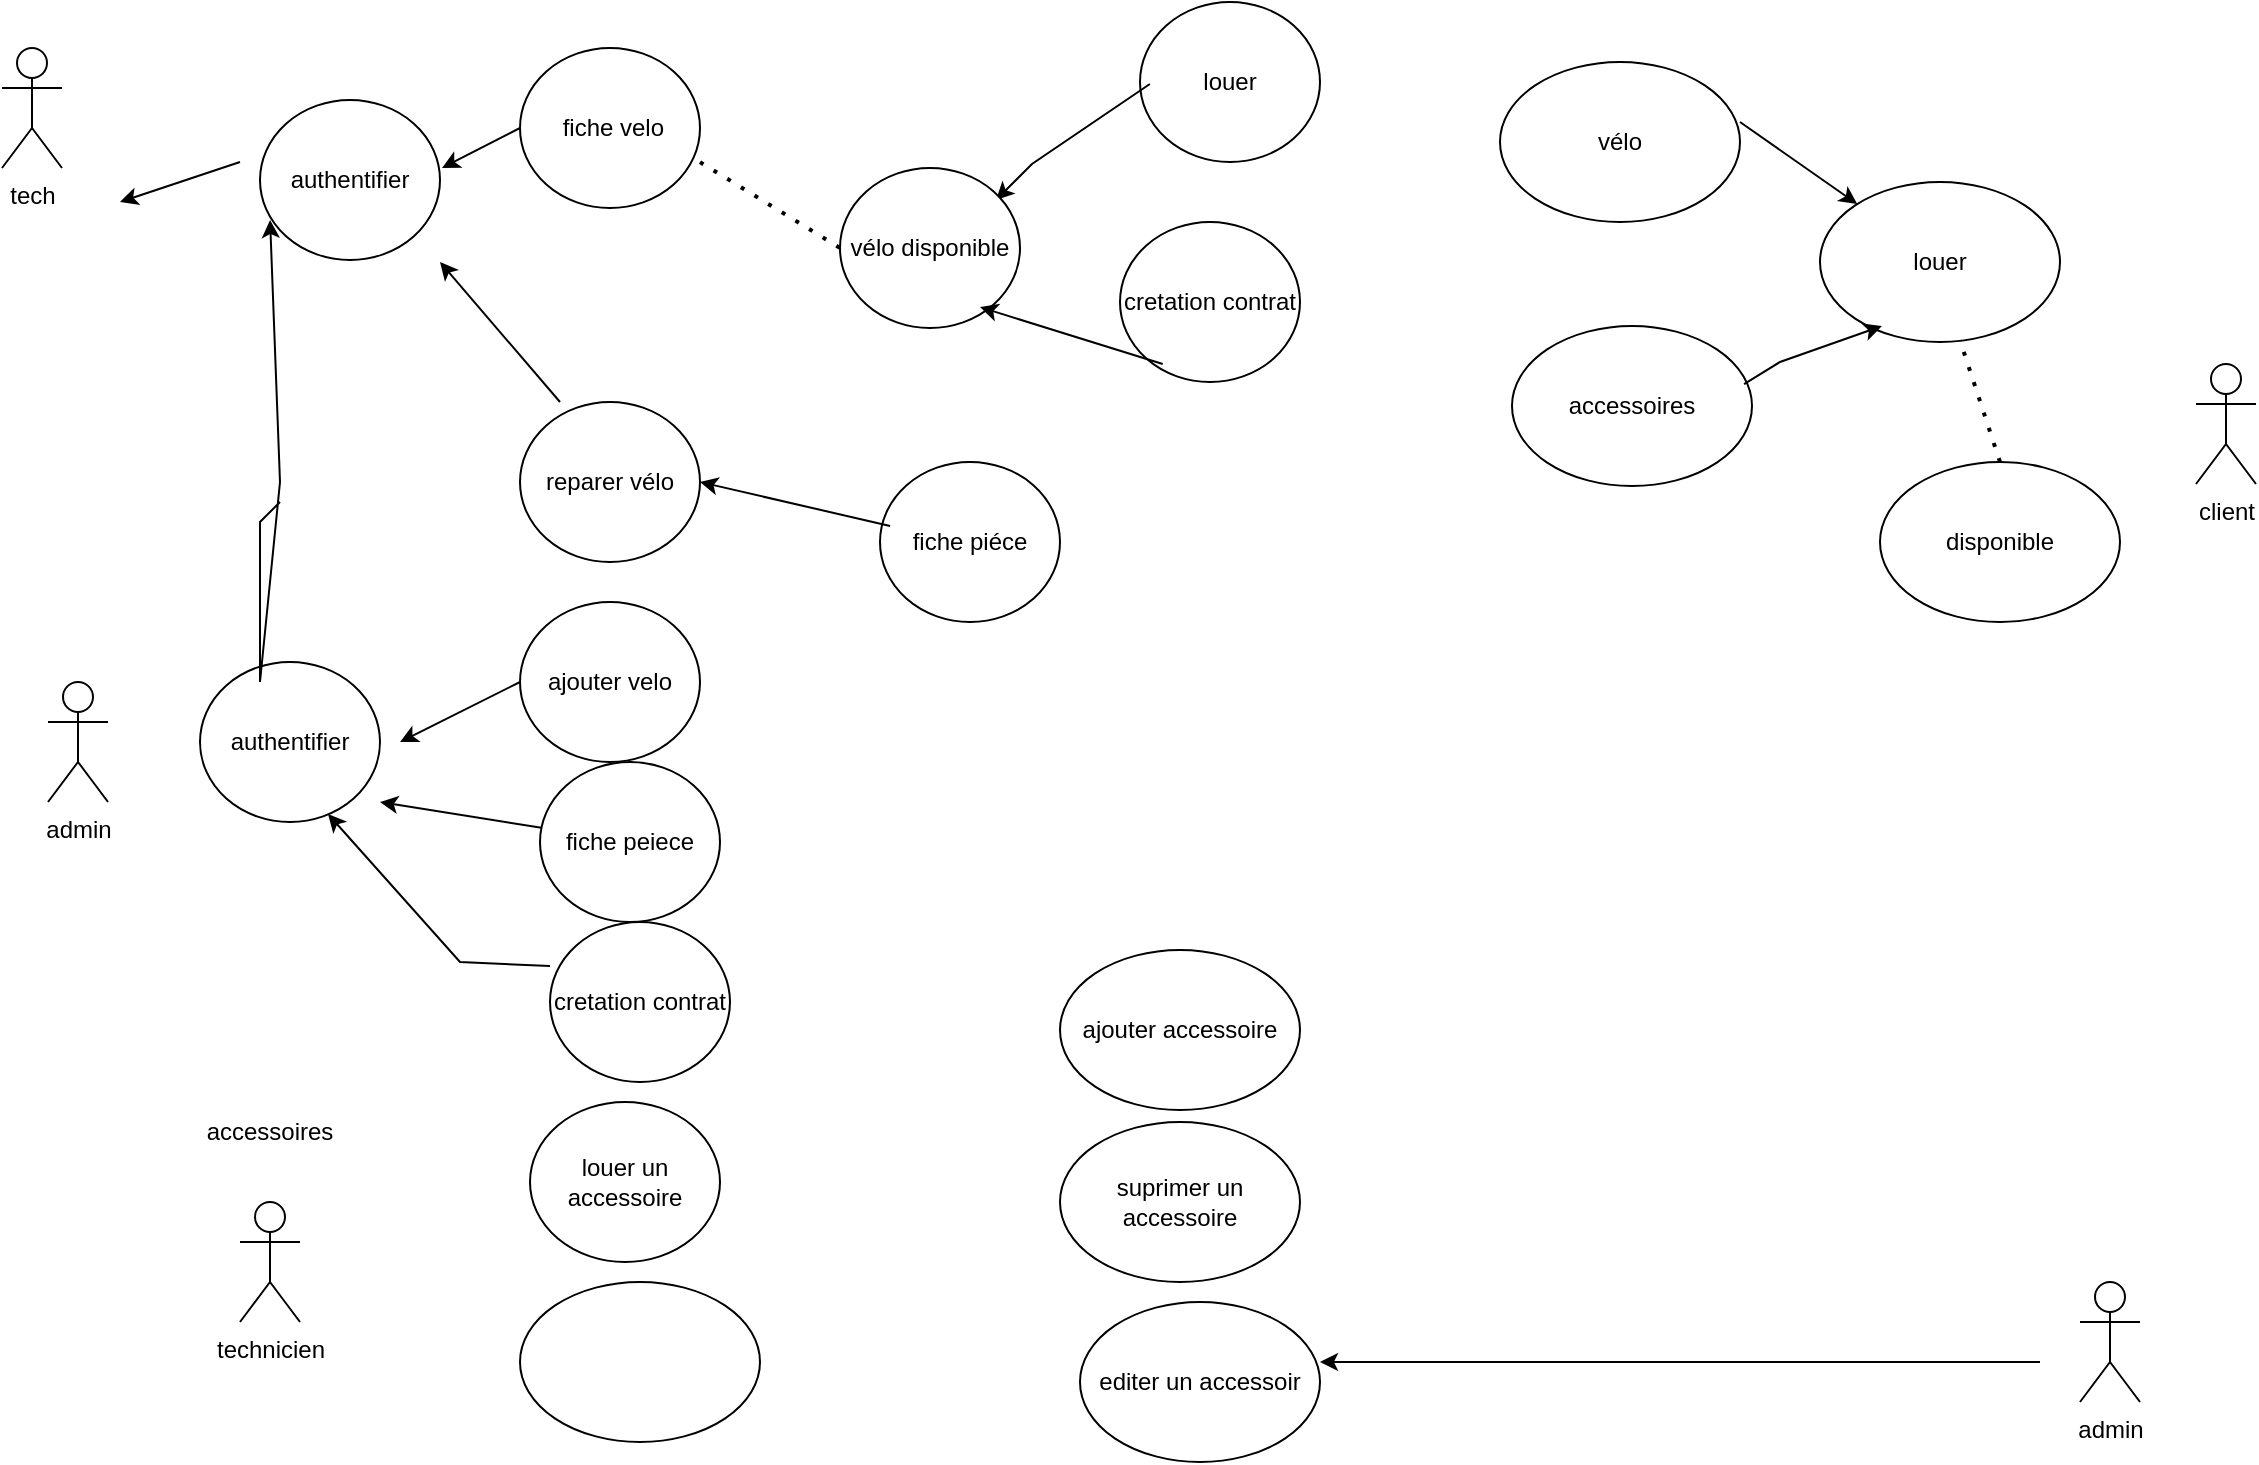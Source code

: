 <mxfile version="24.7.7">
  <diagram name="Page-1" id="iJNGNrnYYWaQe8tbxear">
    <mxGraphModel dx="1434" dy="774" grid="1" gridSize="10" guides="1" tooltips="1" connect="1" arrows="1" fold="1" page="1" pageScale="1" pageWidth="1169" pageHeight="827" math="0" shadow="0">
      <root>
        <mxCell id="0" />
        <mxCell id="1" parent="0" />
        <mxCell id="FwftkRezdxBFgDAwBEby-1" value="tech" style="shape=umlActor;verticalLabelPosition=bottom;verticalAlign=top;html=1;outlineConnect=0;" vertex="1" parent="1">
          <mxGeometry x="11" y="43" width="30" height="60" as="geometry" />
        </mxCell>
        <mxCell id="FwftkRezdxBFgDAwBEby-2" value="admin" style="shape=umlActor;verticalLabelPosition=bottom;verticalAlign=top;html=1;outlineConnect=0;" vertex="1" parent="1">
          <mxGeometry x="34" y="360" width="30" height="60" as="geometry" />
        </mxCell>
        <mxCell id="FwftkRezdxBFgDAwBEby-3" value="&lt;div&gt;client&lt;/div&gt;&lt;div&gt;&lt;br&gt;&lt;/div&gt;" style="shape=umlActor;verticalLabelPosition=bottom;verticalAlign=top;html=1;outlineConnect=0;" vertex="1" parent="1">
          <mxGeometry x="1108" y="201" width="30" height="60" as="geometry" />
        </mxCell>
        <mxCell id="FwftkRezdxBFgDAwBEby-4" value="louer " style="ellipse;whiteSpace=wrap;html=1;" vertex="1" parent="1">
          <mxGeometry x="920" y="110" width="120" height="80" as="geometry" />
        </mxCell>
        <mxCell id="FwftkRezdxBFgDAwBEby-5" value="accessoires" style="ellipse;whiteSpace=wrap;html=1;" vertex="1" parent="1">
          <mxGeometry x="766" y="182" width="120" height="80" as="geometry" />
        </mxCell>
        <mxCell id="FwftkRezdxBFgDAwBEby-6" value="vélo " style="ellipse;whiteSpace=wrap;html=1;" vertex="1" parent="1">
          <mxGeometry x="760" y="50" width="120" height="80" as="geometry" />
        </mxCell>
        <mxCell id="FwftkRezdxBFgDAwBEby-7" value="disponible " style="ellipse;whiteSpace=wrap;html=1;" vertex="1" parent="1">
          <mxGeometry x="950" y="250" width="120" height="80" as="geometry" />
        </mxCell>
        <mxCell id="FwftkRezdxBFgDAwBEby-8" value="" style="endArrow=none;dashed=1;html=1;dashPattern=1 3;strokeWidth=2;rounded=0;exitX=0.5;exitY=0;exitDx=0;exitDy=0;entryX=0.583;entryY=0.988;entryDx=0;entryDy=0;entryPerimeter=0;" edge="1" parent="1" source="FwftkRezdxBFgDAwBEby-7" target="FwftkRezdxBFgDAwBEby-4">
          <mxGeometry width="50" height="50" relative="1" as="geometry">
            <mxPoint x="940" y="240" as="sourcePoint" />
            <mxPoint x="960" y="200" as="targetPoint" />
          </mxGeometry>
        </mxCell>
        <mxCell id="FwftkRezdxBFgDAwBEby-9" value="" style="endArrow=classic;html=1;rounded=0;entryX=0.258;entryY=0.9;entryDx=0;entryDy=0;entryPerimeter=0;exitX=0.967;exitY=0.363;exitDx=0;exitDy=0;exitPerimeter=0;" edge="1" parent="1" source="FwftkRezdxBFgDAwBEby-5" target="FwftkRezdxBFgDAwBEby-4">
          <mxGeometry width="50" height="50" relative="1" as="geometry">
            <mxPoint x="900" y="210" as="sourcePoint" />
            <mxPoint x="930" y="180" as="targetPoint" />
            <Array as="points">
              <mxPoint x="900" y="200" />
            </Array>
          </mxGeometry>
        </mxCell>
        <mxCell id="FwftkRezdxBFgDAwBEby-10" value="" style="endArrow=classic;html=1;rounded=0;" edge="1" parent="1" target="FwftkRezdxBFgDAwBEby-4">
          <mxGeometry width="50" height="50" relative="1" as="geometry">
            <mxPoint x="880" y="80" as="sourcePoint" />
            <mxPoint x="930" y="30" as="targetPoint" />
          </mxGeometry>
        </mxCell>
        <mxCell id="FwftkRezdxBFgDAwBEby-13" value="&amp;nbsp;fiche velo" style="ellipse;whiteSpace=wrap;html=1;" vertex="1" parent="1">
          <mxGeometry x="270" y="43" width="90" height="80" as="geometry" />
        </mxCell>
        <mxCell id="FwftkRezdxBFgDAwBEby-14" value="louer un accessoire" style="ellipse;whiteSpace=wrap;html=1;" vertex="1" parent="1">
          <mxGeometry x="275" y="570" width="95" height="80" as="geometry" />
        </mxCell>
        <mxCell id="FwftkRezdxBFgDAwBEby-15" value="technicien" style="shape=umlActor;verticalLabelPosition=bottom;verticalAlign=top;html=1;outlineConnect=0;" vertex="1" parent="1">
          <mxGeometry x="130" y="620" width="30" height="60" as="geometry" />
        </mxCell>
        <mxCell id="FwftkRezdxBFgDAwBEby-16" value="accessoires" style="text;html=1;align=center;verticalAlign=middle;whiteSpace=wrap;rounded=0;" vertex="1" parent="1">
          <mxGeometry x="115" y="570" width="60" height="30" as="geometry" />
        </mxCell>
        <mxCell id="FwftkRezdxBFgDAwBEby-17" value="editer un accessoir" style="ellipse;whiteSpace=wrap;html=1;" vertex="1" parent="1">
          <mxGeometry x="550" y="670" width="120" height="80" as="geometry" />
        </mxCell>
        <mxCell id="FwftkRezdxBFgDAwBEby-18" value="" style="ellipse;whiteSpace=wrap;html=1;" vertex="1" parent="1">
          <mxGeometry x="270" y="660" width="120" height="80" as="geometry" />
        </mxCell>
        <mxCell id="FwftkRezdxBFgDAwBEby-20" value="admin" style="shape=umlActor;verticalLabelPosition=bottom;verticalAlign=top;html=1;outlineConnect=0;" vertex="1" parent="1">
          <mxGeometry x="1050" y="660" width="30" height="60" as="geometry" />
        </mxCell>
        <mxCell id="FwftkRezdxBFgDAwBEby-22" value="" style="endArrow=classic;html=1;rounded=0;" edge="1" parent="1">
          <mxGeometry width="50" height="50" relative="1" as="geometry">
            <mxPoint x="1030" y="700" as="sourcePoint" />
            <mxPoint x="670" y="700" as="targetPoint" />
          </mxGeometry>
        </mxCell>
        <mxCell id="FwftkRezdxBFgDAwBEby-24" value="reparer vélo " style="ellipse;whiteSpace=wrap;html=1;" vertex="1" parent="1">
          <mxGeometry x="270" y="220" width="90" height="80" as="geometry" />
        </mxCell>
        <mxCell id="FwftkRezdxBFgDAwBEby-25" value="louer" style="ellipse;whiteSpace=wrap;html=1;" vertex="1" parent="1">
          <mxGeometry x="580" y="20" width="90" height="80" as="geometry" />
        </mxCell>
        <mxCell id="FwftkRezdxBFgDAwBEby-26" value="ajouter velo" style="ellipse;whiteSpace=wrap;html=1;" vertex="1" parent="1">
          <mxGeometry x="270" y="320" width="90" height="80" as="geometry" />
        </mxCell>
        <mxCell id="FwftkRezdxBFgDAwBEby-28" value="authentifier" style="ellipse;whiteSpace=wrap;html=1;" vertex="1" parent="1">
          <mxGeometry x="140" y="69" width="90" height="80" as="geometry" />
        </mxCell>
        <mxCell id="FwftkRezdxBFgDAwBEby-31" value="" style="endArrow=classic;html=1;rounded=0;entryX=0.689;entryY=0.013;entryDx=0;entryDy=0;entryPerimeter=0;exitX=0.044;exitY=0.75;exitDx=0;exitDy=0;exitPerimeter=0;" edge="1" parent="1">
          <mxGeometry width="50" height="50" relative="1" as="geometry">
            <mxPoint x="584.95" y="60.98" as="sourcePoint" />
            <mxPoint x="508" y="119.02" as="targetPoint" />
            <Array as="points">
              <mxPoint x="525.99" y="100.98" />
            </Array>
          </mxGeometry>
        </mxCell>
        <mxCell id="FwftkRezdxBFgDAwBEby-32" value="" style="endArrow=classic;html=1;rounded=0;" edge="1" parent="1" source="FwftkRezdxBFgDAwBEby-37">
          <mxGeometry width="50" height="50" relative="1" as="geometry">
            <mxPoint x="321.162" y="444.967" as="sourcePoint" />
            <mxPoint x="200" y="420" as="targetPoint" />
          </mxGeometry>
        </mxCell>
        <mxCell id="FwftkRezdxBFgDAwBEby-33" value="" style="endArrow=classic;html=1;rounded=0;" edge="1" parent="1">
          <mxGeometry width="50" height="50" relative="1" as="geometry">
            <mxPoint x="130" y="100" as="sourcePoint" />
            <mxPoint x="70" y="120" as="targetPoint" />
            <Array as="points" />
          </mxGeometry>
        </mxCell>
        <mxCell id="FwftkRezdxBFgDAwBEby-35" value="" style="endArrow=classic;html=1;rounded=0;exitX=0;exitY=0.5;exitDx=0;exitDy=0;" edge="1" parent="1" source="FwftkRezdxBFgDAwBEby-26">
          <mxGeometry width="50" height="50" relative="1" as="geometry">
            <mxPoint x="280" y="400" as="sourcePoint" />
            <mxPoint x="210" y="390" as="targetPoint" />
            <Array as="points" />
          </mxGeometry>
        </mxCell>
        <mxCell id="FwftkRezdxBFgDAwBEby-36" value="" style="endArrow=classic;html=1;rounded=0;entryX=1.011;entryY=0.425;entryDx=0;entryDy=0;entryPerimeter=0;exitX=0;exitY=0.5;exitDx=0;exitDy=0;" edge="1" parent="1" source="FwftkRezdxBFgDAwBEby-13" target="FwftkRezdxBFgDAwBEby-28">
          <mxGeometry width="50" height="50" relative="1" as="geometry">
            <mxPoint x="270" y="175" as="sourcePoint" />
            <mxPoint x="230" y="165" as="targetPoint" />
            <Array as="points" />
          </mxGeometry>
        </mxCell>
        <mxCell id="FwftkRezdxBFgDAwBEby-38" value="cretation contrat" style="ellipse;whiteSpace=wrap;html=1;" vertex="1" parent="1">
          <mxGeometry x="285" y="480" width="90" height="80" as="geometry" />
        </mxCell>
        <mxCell id="FwftkRezdxBFgDAwBEby-39" value="ajouter accessoire " style="ellipse;whiteSpace=wrap;html=1;" vertex="1" parent="1">
          <mxGeometry x="540" y="494" width="120" height="80" as="geometry" />
        </mxCell>
        <mxCell id="FwftkRezdxBFgDAwBEby-40" value="suprimer un accessoire " style="ellipse;whiteSpace=wrap;html=1;" vertex="1" parent="1">
          <mxGeometry x="540" y="580" width="120" height="80" as="geometry" />
        </mxCell>
        <mxCell id="FwftkRezdxBFgDAwBEby-41" value="authentifier" style="ellipse;whiteSpace=wrap;html=1;" vertex="1" parent="1">
          <mxGeometry x="110" y="350" width="90" height="80" as="geometry" />
        </mxCell>
        <mxCell id="FwftkRezdxBFgDAwBEby-42" value="" style="endArrow=classic;html=1;rounded=0;exitX=0;exitY=0.5;exitDx=0;exitDy=0;entryX=0.056;entryY=0.75;entryDx=0;entryDy=0;entryPerimeter=0;" edge="1" parent="1" target="FwftkRezdxBFgDAwBEby-28">
          <mxGeometry width="50" height="50" relative="1" as="geometry">
            <mxPoint x="150" y="270" as="sourcePoint" />
            <mxPoint x="60" y="290" as="targetPoint" />
            <Array as="points">
              <mxPoint x="140" y="280" />
              <mxPoint x="140" y="360" />
              <mxPoint x="150" y="260" />
            </Array>
          </mxGeometry>
        </mxCell>
        <mxCell id="FwftkRezdxBFgDAwBEby-43" value="vélo disponible" style="ellipse;whiteSpace=wrap;html=1;" vertex="1" parent="1">
          <mxGeometry x="430" y="103" width="90" height="80" as="geometry" />
        </mxCell>
        <mxCell id="FwftkRezdxBFgDAwBEby-44" value="" style="endArrow=none;dashed=1;html=1;dashPattern=1 3;strokeWidth=2;rounded=0;entryX=0;entryY=0.5;entryDx=0;entryDy=0;exitX=1;exitY=0.713;exitDx=0;exitDy=0;exitPerimeter=0;" edge="1" parent="1" source="FwftkRezdxBFgDAwBEby-13" target="FwftkRezdxBFgDAwBEby-43">
          <mxGeometry width="50" height="50" relative="1" as="geometry">
            <mxPoint x="371" y="170" as="sourcePoint" />
            <mxPoint x="430" y="167" as="targetPoint" />
          </mxGeometry>
        </mxCell>
        <mxCell id="FwftkRezdxBFgDAwBEby-46" value="fiche piéce " style="ellipse;whiteSpace=wrap;html=1;" vertex="1" parent="1">
          <mxGeometry x="450" y="250" width="90" height="80" as="geometry" />
        </mxCell>
        <mxCell id="FwftkRezdxBFgDAwBEby-47" value="cretation contrat" style="ellipse;whiteSpace=wrap;html=1;" vertex="1" parent="1">
          <mxGeometry x="570" y="130" width="90" height="80" as="geometry" />
        </mxCell>
        <mxCell id="FwftkRezdxBFgDAwBEby-48" value="" style="endArrow=classic;html=1;rounded=0;" edge="1" parent="1">
          <mxGeometry width="50" height="50" relative="1" as="geometry">
            <mxPoint x="591.354" y="200.998" as="sourcePoint" />
            <mxPoint x="500" y="172.56" as="targetPoint" />
            <Array as="points" />
          </mxGeometry>
        </mxCell>
        <mxCell id="FwftkRezdxBFgDAwBEby-49" value="" style="endArrow=classic;html=1;rounded=0;exitX=0.056;exitY=0.4;exitDx=0;exitDy=0;exitPerimeter=0;entryX=1;entryY=0.5;entryDx=0;entryDy=0;entryPerimeter=0;" edge="1" parent="1" source="FwftkRezdxBFgDAwBEby-46" target="FwftkRezdxBFgDAwBEby-24">
          <mxGeometry width="50" height="50" relative="1" as="geometry">
            <mxPoint x="400" y="280" as="sourcePoint" />
            <mxPoint x="370" y="260" as="targetPoint" />
          </mxGeometry>
        </mxCell>
        <mxCell id="FwftkRezdxBFgDAwBEby-55" value="" style="endArrow=classic;html=1;rounded=0;" edge="1" parent="1">
          <mxGeometry width="50" height="50" relative="1" as="geometry">
            <mxPoint x="290" y="220" as="sourcePoint" />
            <mxPoint x="230" y="150" as="targetPoint" />
          </mxGeometry>
        </mxCell>
        <mxCell id="FwftkRezdxBFgDAwBEby-56" value="" style="endArrow=classic;html=1;rounded=0;" edge="1" parent="1" target="FwftkRezdxBFgDAwBEby-37">
          <mxGeometry width="50" height="50" relative="1" as="geometry">
            <mxPoint x="321.162" y="444.967" as="sourcePoint" />
            <mxPoint x="200" y="420" as="targetPoint" />
          </mxGeometry>
        </mxCell>
        <mxCell id="FwftkRezdxBFgDAwBEby-37" value="fiche peiece " style="ellipse;whiteSpace=wrap;html=1;" vertex="1" parent="1">
          <mxGeometry x="280" y="400" width="90" height="80" as="geometry" />
        </mxCell>
        <mxCell id="FwftkRezdxBFgDAwBEby-57" value="" style="endArrow=classic;html=1;rounded=0;exitX=0.056;exitY=0.4;exitDx=0;exitDy=0;exitPerimeter=0;entryX=0.711;entryY=0.95;entryDx=0;entryDy=0;entryPerimeter=0;" edge="1" parent="1" target="FwftkRezdxBFgDAwBEby-41">
          <mxGeometry width="50" height="50" relative="1" as="geometry">
            <mxPoint x="285" y="502" as="sourcePoint" />
            <mxPoint x="200" y="480" as="targetPoint" />
            <Array as="points">
              <mxPoint x="240" y="500" />
            </Array>
          </mxGeometry>
        </mxCell>
      </root>
    </mxGraphModel>
  </diagram>
</mxfile>
